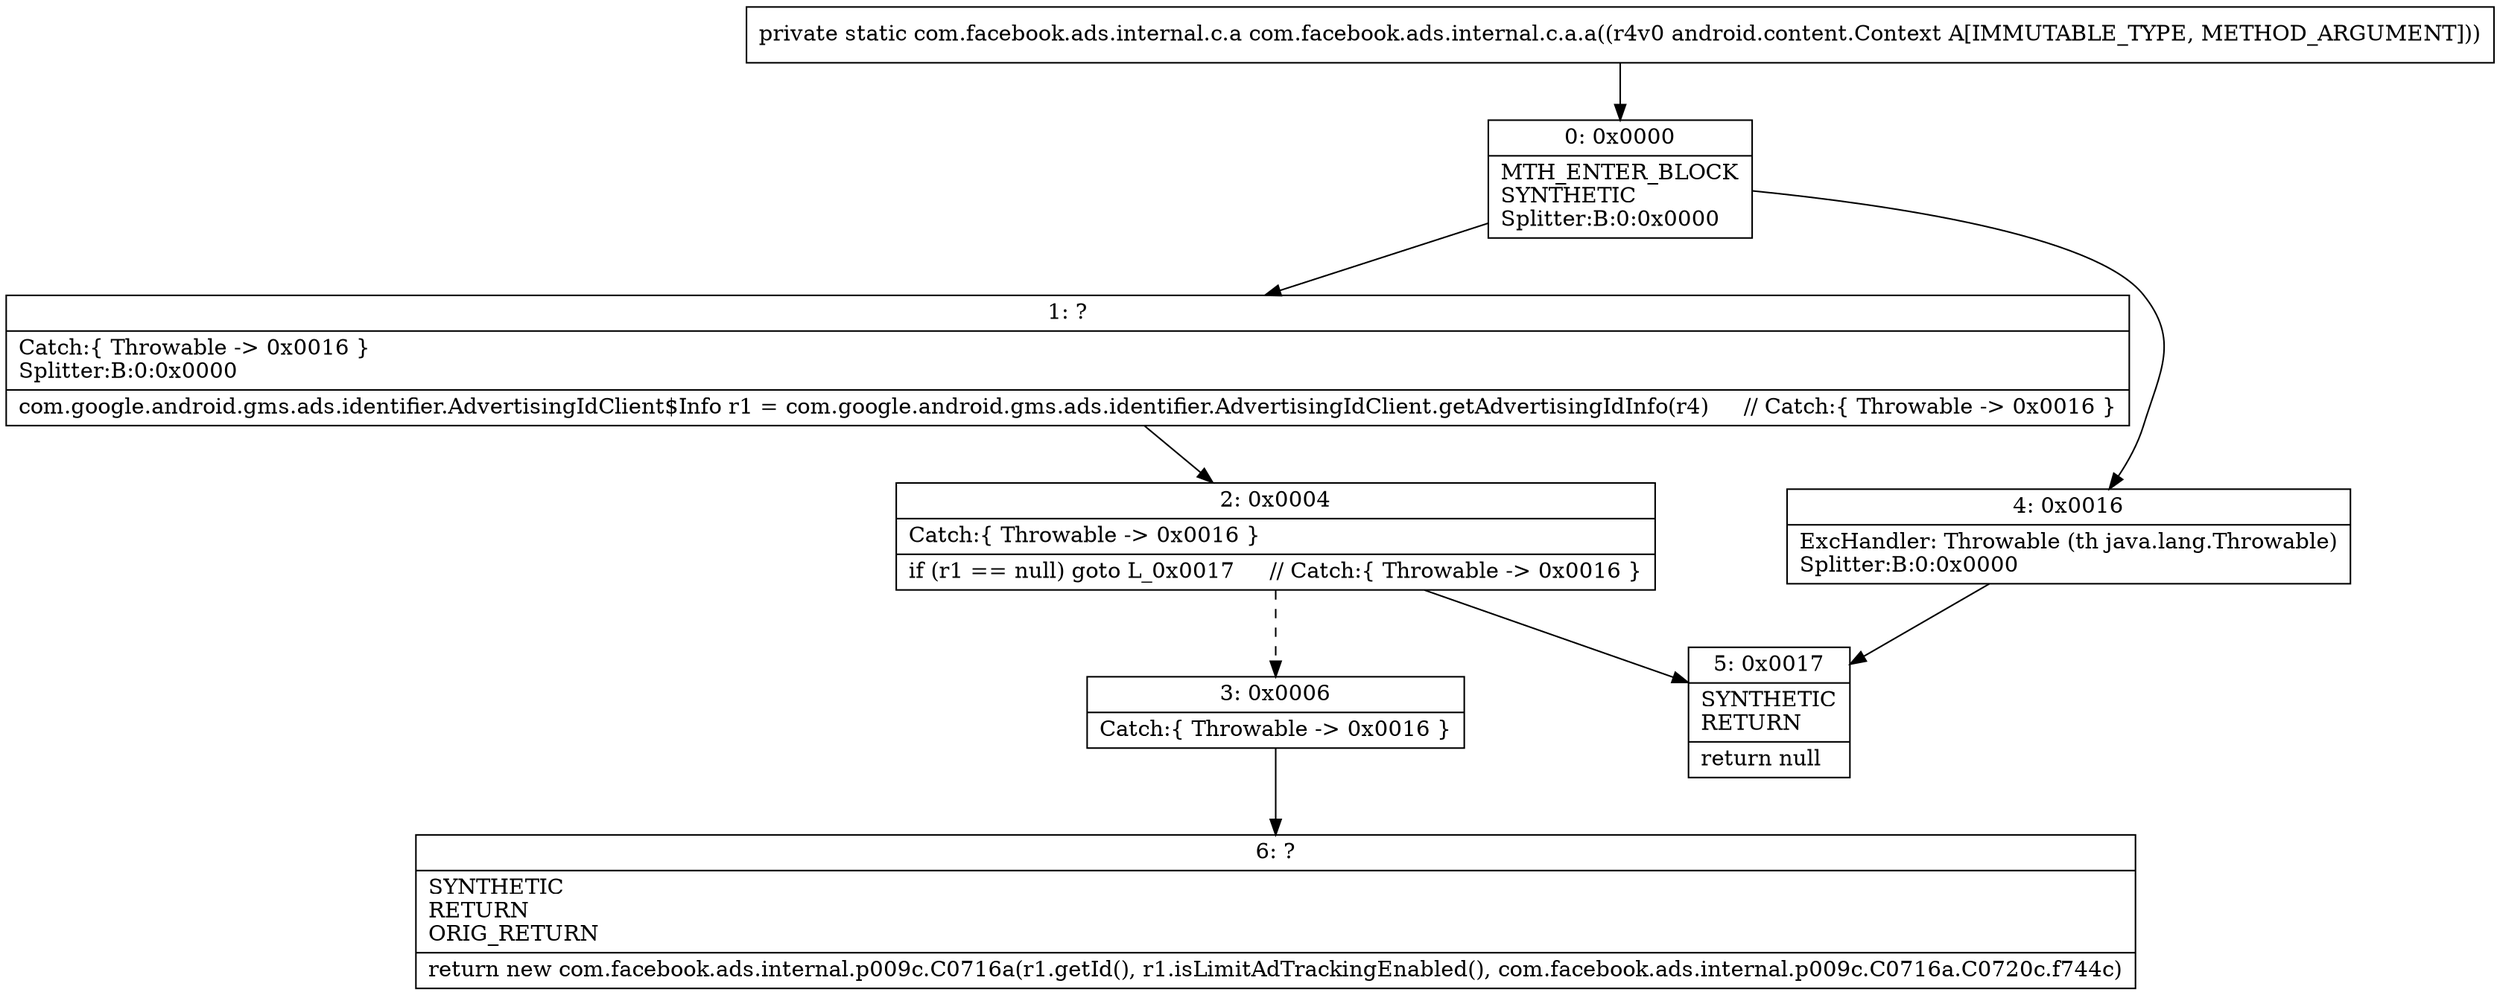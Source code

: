 digraph "CFG forcom.facebook.ads.internal.c.a.a(Landroid\/content\/Context;)Lcom\/facebook\/ads\/internal\/c\/a;" {
Node_0 [shape=record,label="{0\:\ 0x0000|MTH_ENTER_BLOCK\lSYNTHETIC\lSplitter:B:0:0x0000\l}"];
Node_1 [shape=record,label="{1\:\ ?|Catch:\{ Throwable \-\> 0x0016 \}\lSplitter:B:0:0x0000\l|com.google.android.gms.ads.identifier.AdvertisingIdClient$Info r1 = com.google.android.gms.ads.identifier.AdvertisingIdClient.getAdvertisingIdInfo(r4)     \/\/ Catch:\{ Throwable \-\> 0x0016 \}\l}"];
Node_2 [shape=record,label="{2\:\ 0x0004|Catch:\{ Throwable \-\> 0x0016 \}\l|if (r1 == null) goto L_0x0017     \/\/ Catch:\{ Throwable \-\> 0x0016 \}\l}"];
Node_3 [shape=record,label="{3\:\ 0x0006|Catch:\{ Throwable \-\> 0x0016 \}\l}"];
Node_4 [shape=record,label="{4\:\ 0x0016|ExcHandler: Throwable (th java.lang.Throwable)\lSplitter:B:0:0x0000\l}"];
Node_5 [shape=record,label="{5\:\ 0x0017|SYNTHETIC\lRETURN\l|return null\l}"];
Node_6 [shape=record,label="{6\:\ ?|SYNTHETIC\lRETURN\lORIG_RETURN\l|return new com.facebook.ads.internal.p009c.C0716a(r1.getId(), r1.isLimitAdTrackingEnabled(), com.facebook.ads.internal.p009c.C0716a.C0720c.f744c)\l}"];
MethodNode[shape=record,label="{private static com.facebook.ads.internal.c.a com.facebook.ads.internal.c.a.a((r4v0 android.content.Context A[IMMUTABLE_TYPE, METHOD_ARGUMENT])) }"];
MethodNode -> Node_0;
Node_0 -> Node_1;
Node_0 -> Node_4;
Node_1 -> Node_2;
Node_2 -> Node_3[style=dashed];
Node_2 -> Node_5;
Node_3 -> Node_6;
Node_4 -> Node_5;
}

